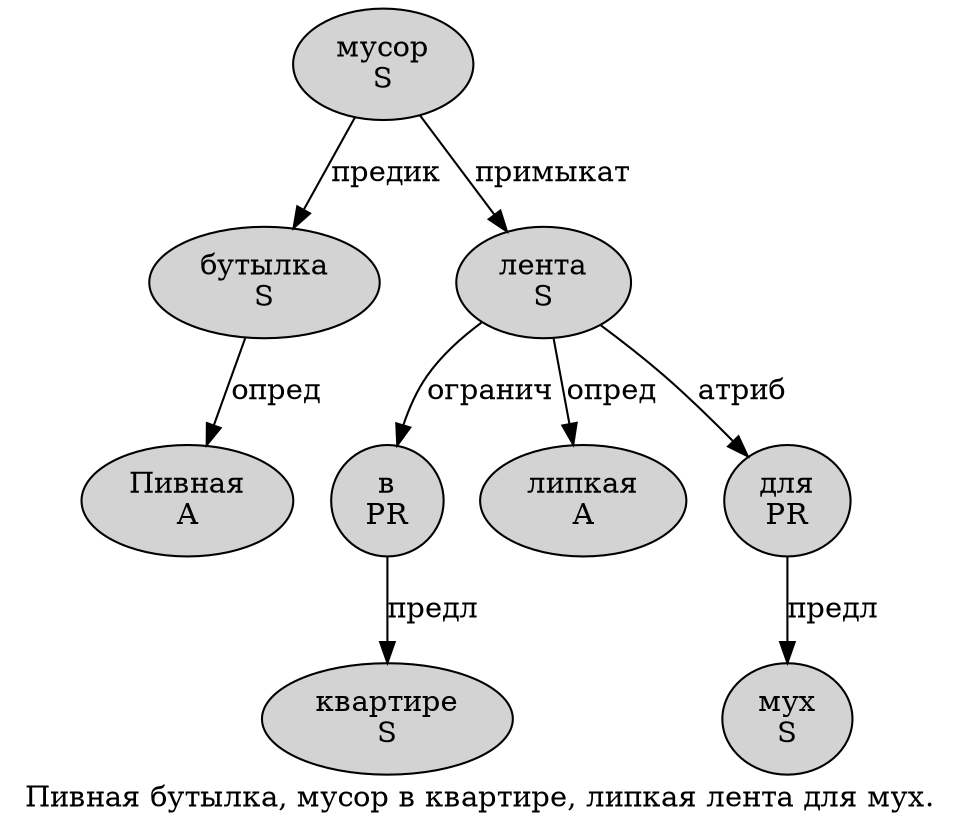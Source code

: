 digraph SENTENCE_1569 {
	graph [label="Пивная бутылка, мусор в квартире, липкая лента для мух."]
	node [style=filled]
		0 [label="Пивная
A" color="" fillcolor=lightgray penwidth=1 shape=ellipse]
		1 [label="бутылка
S" color="" fillcolor=lightgray penwidth=1 shape=ellipse]
		3 [label="мусор
S" color="" fillcolor=lightgray penwidth=1 shape=ellipse]
		4 [label="в
PR" color="" fillcolor=lightgray penwidth=1 shape=ellipse]
		5 [label="квартире
S" color="" fillcolor=lightgray penwidth=1 shape=ellipse]
		7 [label="липкая
A" color="" fillcolor=lightgray penwidth=1 shape=ellipse]
		8 [label="лента
S" color="" fillcolor=lightgray penwidth=1 shape=ellipse]
		9 [label="для
PR" color="" fillcolor=lightgray penwidth=1 shape=ellipse]
		10 [label="мух
S" color="" fillcolor=lightgray penwidth=1 shape=ellipse]
			3 -> 1 [label="предик"]
			3 -> 8 [label="примыкат"]
			4 -> 5 [label="предл"]
			1 -> 0 [label="опред"]
			9 -> 10 [label="предл"]
			8 -> 4 [label="огранич"]
			8 -> 7 [label="опред"]
			8 -> 9 [label="атриб"]
}